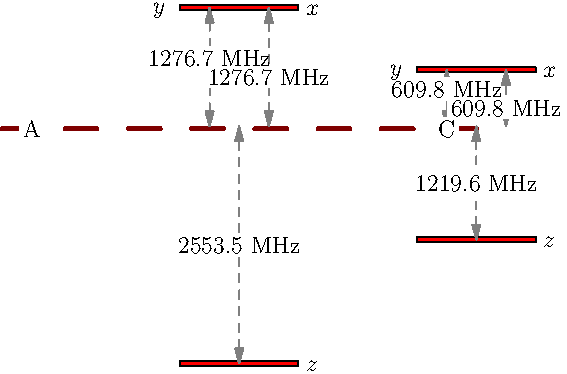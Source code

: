
size(10cm,10cm);
//unitsize(.2cm);

/*******************/
/* MAIN PARAMETERS */
/*******************/

string SPLITTING_TITLE = "128";

string UNEXCITED_TITLE = "A";
real UNEXCITED_VALUE_x   = 1276.745   ;
string UNEXCITED_LABEL_x   = "$x$  ";
real UNEXCITED_VALUE_y   = 1276.745   ;
string UNEXCITED_LABEL_y   = "$y$  ";
real UNEXCITED_VALUE_z   = -2553.49   ;
string UNEXCITED_LABEL_z   = "$z$  ";

string EXCITED_TITLE = "C";
real EXCITED_VALUE_x     = 609.807666667     ;
string EXCITED_LABEL_x     = "$x$    ";
real EXCITED_VALUE_y     = 609.807666667     ;
string EXCITED_LABEL_y     = "$y$    ";
real EXCITED_VALUE_z     = -1219.61533333     ;
string EXCITED_LABEL_z     = "$z$    ";


real[] ALL_VALUES={ UNEXCITED_VALUE_x, UNEXCITED_VALUE_y, UNEXCITED_VALUE_z, EXCITED_VALUE_x, EXCITED_VALUE_y, EXCITED_VALUE_z};
real mi, ma, MIN, MAX;

mi = min(ALL_VALUES);
ma = max(ALL_VALUES);
if ( mi<0 ) {
  MAX = max(abs(mi), abs(ma));
  MIN = -MAX;
} else {
  MAX = ma;
  MIN = mi;
}



struct state {
  real energy;
  string title;
  real value;
  real VB          = MIN;
  real LB          = MAX;
  real DASH_WIDTH  = 25;
  real DASH_HEIGHT = 1;
  real X_COORD     = 25;
  string label_orientation = "right";
  real Y_OFFSET    = 0;
  real getPlottingValue ( ){
    real val = 100*(energy - VB)/(LB-VB);
    return val + Y_OFFSET;
  };
  void init(real e, string l){
    energy = e;
    title = l;
    value = getPlottingValue();
  };
  pair getMiddlePoint (  ){
    real x,y;
    x = X_COORD+(DASH_WIDTH)/2;
    y = value + (DASH_HEIGHT)/2;
    return (x,y);
  };
  void draw (){
    filldraw(box((X_COORD,value),(X_COORD+DASH_WIDTH,value+DASH_HEIGHT)),red);
    if ( label_orientation == "right" ) {
      label(title, (X_COORD+DASH_WIDTH,value), E);
    } else {
      label(title, (X_COORD,value), W);
    }
  };
};
struct states {
  state[] states;
  string title     = "";
  pair getMiddlePoint (  ){
    real x,y;
    real[] Y,X;
    pair middle_point;
    for ( state s : states ) {
      middle_point = s.getMiddlePoint();
      Y.push(middle_point.y);
      X.push(middle_point.x);
    };
    x = sum(X)/X.length;
    y = sum(Y)/Y.length;
    return (x,y);
  };
  void setXOffset (real offset){
    for ( state s : states ) {
      s.X_COORD += offset;
    }
  };
  void setX ( real x ){
    for ( state s : states ) {
      s.X_COORD = x;
    }
  };
  void draw (){
    for ( state s : states ) {
      s.draw();
    }
  };
};
void draw_distance ( state s, state t , real label_offset=0){
  pair mid1, mid2;
  real energy;
  energy = abs(s.energy - t.energy);
  mid1 = s.getMiddlePoint();
  mid2 = t.getMiddlePoint();
  path p = (mid1.x, mid1.y)--(mid1.x,mid2.y);
  draw(p, 0.5*white+dashed, Arrows());
  label(format("%#.1f", energy)+" MHz", (mid1.x, label_offset+(mid1.y+mid2.y)/2), Fill(white));
};


draw((0,50)--(100,50),dashed+0.5*red+linewidth(2));
state CENTER;
CENTER.value = 50;

//UNEXCITET_STATE
state unex_state1, unex_state2, unex_state3;
states unexcited_triplet;
state[] unex_group       = {unex_state1, unex_state2, unex_state3};
unex_state1.init(UNEXCITED_VALUE_x, UNEXCITED_LABEL_x);
unex_state2.init(UNEXCITED_VALUE_y, UNEXCITED_LABEL_y);
unex_state3.init(UNEXCITED_VALUE_z, UNEXCITED_LABEL_z);
unex_state1.label_orientation = "right";
unex_state2.label_orientation = "left";
unexcited_triplet.states = unex_group;
unexcited_triplet.setXOffset(12.5);
unexcited_triplet.draw();

//UNEXCITET_STATE DISTANCES
CENTER.X_COORD=unex_state1.X_COORD - CENTER.DASH_WIDTH/4;
draw_distance(CENTER, unex_state1, 2);
CENTER.X_COORD=unex_state2.X_COORD + CENTER.DASH_WIDTH/4;
draw_distance(CENTER, unex_state2, -2);
CENTER.X_COORD=unex_state3.X_COORD ;
draw_distance(CENTER, unex_state3);


//EXCITET_STATE
state ex_state1, ex_state2, ex_state3;
states excited_triplet;
state[] ex_group       = {ex_state1, ex_state2, ex_state3};
ex_state1.init(EXCITED_VALUE_x, EXCITED_LABEL_x);
ex_state2.init(EXCITED_VALUE_y, EXCITED_LABEL_y);
ex_state3.init(EXCITED_VALUE_z, EXCITED_LABEL_z);
ex_state1.label_orientation = "right";
ex_state2.label_orientation = "left";
excited_triplet.states = ex_group;
excited_triplet.setXOffset(62.5);
excited_triplet.draw();

//EXCITET_STATE DISTANCES
CENTER.X_COORD=ex_state1.X_COORD - CENTER.DASH_WIDTH/4;
draw_distance(CENTER, ex_state1, 2);
CENTER.X_COORD=ex_state2.X_COORD + CENTER.DASH_WIDTH/4;
draw_distance(CENTER, ex_state2, -2);
CENTER.X_COORD=ex_state3.X_COORD ;
draw_distance(CENTER, ex_state3);


//draw a frame
//draw(box((0,0),(100,100)), invisible);

//draw title
//label(SPLITTING_TITLE, (50,50), Fill(white));

//draw states titles
label(UNEXCITED_TITLE, (12.5/2,50), Fill(white));
label(EXCITED_TITLE, (100-12.5/2,50), Fill(white));

